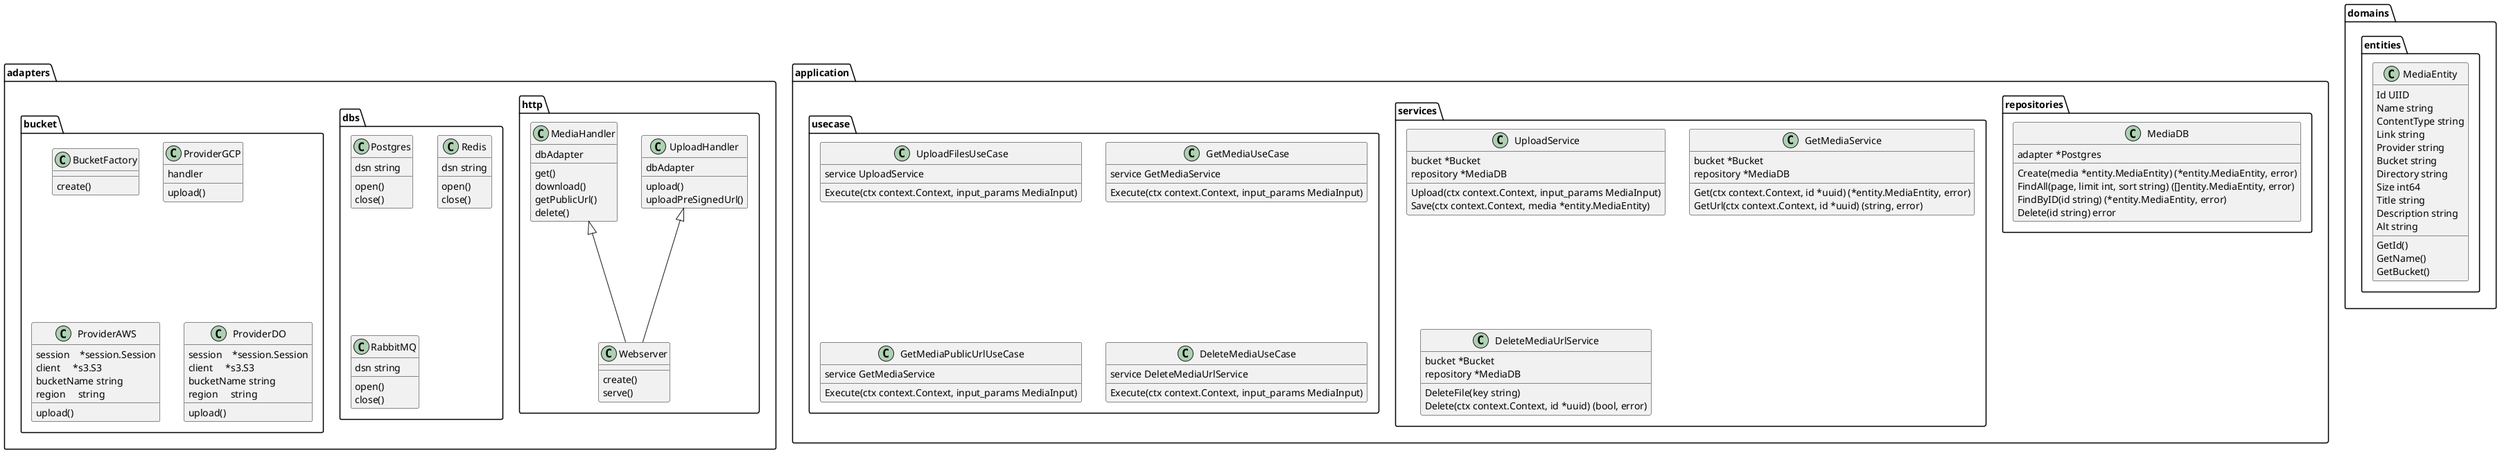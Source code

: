 @startuml

package adapters {
  package http {
      class Webserver {
          create()
          serve()
      }

      class UploadHandler {
          dbAdapter
          upload()
          uploadPreSignedUrl()
      }

      class MediaHandler {
          dbAdapter
          get()
          download()
          getPublicUrl()
          delete()
      }
  }

  package dbs {
      class Postgres {
          dsn string
          open()
          close()
      }

      class Redis {
          dsn string
          open()
          close()
      }

      class RabbitMQ {
          dsn string
          open()
          close()
      }
  }

  package bucket {
      class BucketFactory {
          create()
      }

      class ProviderGCP {
          handler
          upload()
      }

      class ProviderAWS {
          session    *session.Session
          client     *s3.S3
          bucketName string
          region     string
          upload()
      }

      class ProviderDO {
          session    *session.Session
          client     *s3.S3
          bucketName string
          region     string
          upload()
      }
  }
}

package application {
  package repositories {
      class MediaDB {
          adapter *Postgres
          Create(media *entity.MediaEntity) (*entity.MediaEntity, error)
          FindAll(page, limit int, sort string) ([]entity.MediaEntity, error)
          FindByID(id string) (*entity.MediaEntity, error)
          Delete(id string) error
      }
  }
  package services {
      class UploadService {
          bucket *Bucket
          repository *MediaDB
          Upload(ctx context.Context, input_params MediaInput)
          Save(ctx context.Context, media *entity.MediaEntity)
      }

      class GetMediaService {
          bucket *Bucket
          repository *MediaDB
          Get(ctx context.Context, id *uuid) (*entity.MediaEntity, error)
          GetUrl(ctx context.Context, id *uuid) (string, error)
      }

      class DeleteMediaUrlService {
          bucket *Bucket
          repository *MediaDB
          DeleteFile(key string)
          Delete(ctx context.Context, id *uuid) (bool, error)
      }
  }

  package usecase {
      class UploadFilesUseCase {
        service UploadService
        Execute(ctx context.Context, input_params MediaInput)
      }

      class GetMediaUseCase {
        service GetMediaService
        Execute(ctx context.Context, input_params MediaInput)
      }

      class GetMediaPublicUrlUseCase {
        service GetMediaService
        Execute(ctx context.Context, input_params MediaInput)
      }

      class DeleteMediaUseCase {
        service DeleteMediaUrlService
        Execute(ctx context.Context, input_params MediaInput)
      }
  }
}

package domains {
  package entities {
      class MediaEntity {
          Id UIID
          Name string
          ContentType string
          Link string
          Provider string
          Bucket string
          Directory string
          Size int64
          Title string
          Description string
          Alt string

          GetId()
          GetName()
          GetBucket()
      }
  }
}


UploadHandler <|-- Webserver
MediaHandler <|-- Webserver


@enduml
